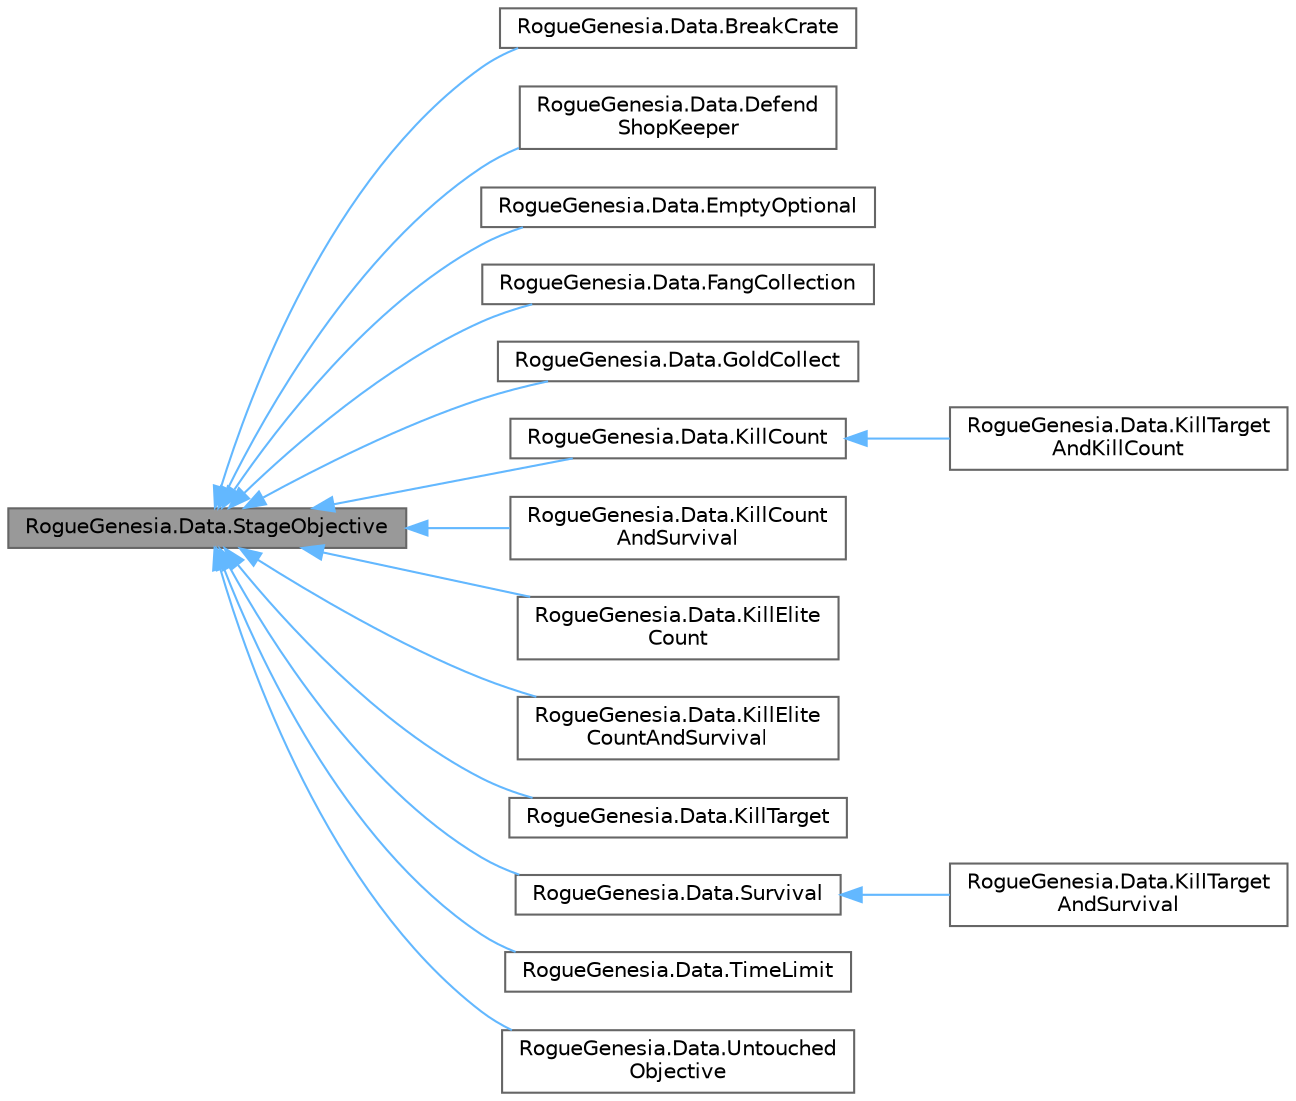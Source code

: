 digraph "RogueGenesia.Data.StageObjective"
{
 // LATEX_PDF_SIZE
  bgcolor="transparent";
  edge [fontname=Helvetica,fontsize=10,labelfontname=Helvetica,labelfontsize=10];
  node [fontname=Helvetica,fontsize=10,shape=box,height=0.2,width=0.4];
  rankdir="LR";
  Node1 [label="RogueGenesia.Data.StageObjective",height=0.2,width=0.4,color="gray40", fillcolor="grey60", style="filled", fontcolor="black",tooltip=" "];
  Node1 -> Node2 [dir="back",color="steelblue1",style="solid"];
  Node2 [label="RogueGenesia.Data.BreakCrate",height=0.2,width=0.4,color="gray40", fillcolor="white", style="filled",URL="$class_rogue_genesia_1_1_data_1_1_break_crate.html",tooltip=" "];
  Node1 -> Node3 [dir="back",color="steelblue1",style="solid"];
  Node3 [label="RogueGenesia.Data.Defend\lShopKeeper",height=0.2,width=0.4,color="gray40", fillcolor="white", style="filled",URL="$class_rogue_genesia_1_1_data_1_1_defend_shop_keeper.html",tooltip=" "];
  Node1 -> Node4 [dir="back",color="steelblue1",style="solid"];
  Node4 [label="RogueGenesia.Data.EmptyOptional",height=0.2,width=0.4,color="gray40", fillcolor="white", style="filled",URL="$class_rogue_genesia_1_1_data_1_1_empty_optional.html",tooltip=" "];
  Node1 -> Node5 [dir="back",color="steelblue1",style="solid"];
  Node5 [label="RogueGenesia.Data.FangCollection",height=0.2,width=0.4,color="gray40", fillcolor="white", style="filled",URL="$class_rogue_genesia_1_1_data_1_1_fang_collection.html",tooltip=" "];
  Node1 -> Node6 [dir="back",color="steelblue1",style="solid"];
  Node6 [label="RogueGenesia.Data.GoldCollect",height=0.2,width=0.4,color="gray40", fillcolor="white", style="filled",URL="$class_rogue_genesia_1_1_data_1_1_gold_collect.html",tooltip=" "];
  Node1 -> Node7 [dir="back",color="steelblue1",style="solid"];
  Node7 [label="RogueGenesia.Data.KillCount",height=0.2,width=0.4,color="gray40", fillcolor="white", style="filled",URL="$class_rogue_genesia_1_1_data_1_1_kill_count.html",tooltip=" "];
  Node7 -> Node8 [dir="back",color="steelblue1",style="solid"];
  Node8 [label="RogueGenesia.Data.KillTarget\lAndKillCount",height=0.2,width=0.4,color="gray40", fillcolor="white", style="filled",URL="$class_rogue_genesia_1_1_data_1_1_kill_target_and_kill_count.html",tooltip=" "];
  Node1 -> Node9 [dir="back",color="steelblue1",style="solid"];
  Node9 [label="RogueGenesia.Data.KillCount\lAndSurvival",height=0.2,width=0.4,color="gray40", fillcolor="white", style="filled",URL="$class_rogue_genesia_1_1_data_1_1_kill_count_and_survival.html",tooltip=" "];
  Node1 -> Node10 [dir="back",color="steelblue1",style="solid"];
  Node10 [label="RogueGenesia.Data.KillElite\lCount",height=0.2,width=0.4,color="gray40", fillcolor="white", style="filled",URL="$class_rogue_genesia_1_1_data_1_1_kill_elite_count.html",tooltip=" "];
  Node1 -> Node11 [dir="back",color="steelblue1",style="solid"];
  Node11 [label="RogueGenesia.Data.KillElite\lCountAndSurvival",height=0.2,width=0.4,color="gray40", fillcolor="white", style="filled",URL="$class_rogue_genesia_1_1_data_1_1_kill_elite_count_and_survival.html",tooltip=" "];
  Node1 -> Node12 [dir="back",color="steelblue1",style="solid"];
  Node12 [label="RogueGenesia.Data.KillTarget",height=0.2,width=0.4,color="gray40", fillcolor="white", style="filled",URL="$class_rogue_genesia_1_1_data_1_1_kill_target.html",tooltip=" "];
  Node1 -> Node13 [dir="back",color="steelblue1",style="solid"];
  Node13 [label="RogueGenesia.Data.Survival",height=0.2,width=0.4,color="gray40", fillcolor="white", style="filled",URL="$class_rogue_genesia_1_1_data_1_1_survival.html",tooltip=" "];
  Node13 -> Node14 [dir="back",color="steelblue1",style="solid"];
  Node14 [label="RogueGenesia.Data.KillTarget\lAndSurvival",height=0.2,width=0.4,color="gray40", fillcolor="white", style="filled",URL="$class_rogue_genesia_1_1_data_1_1_kill_target_and_survival.html",tooltip=" "];
  Node1 -> Node15 [dir="back",color="steelblue1",style="solid"];
  Node15 [label="RogueGenesia.Data.TimeLimit",height=0.2,width=0.4,color="gray40", fillcolor="white", style="filled",URL="$class_rogue_genesia_1_1_data_1_1_time_limit.html",tooltip=" "];
  Node1 -> Node16 [dir="back",color="steelblue1",style="solid"];
  Node16 [label="RogueGenesia.Data.Untouched\lObjective",height=0.2,width=0.4,color="gray40", fillcolor="white", style="filled",URL="$class_rogue_genesia_1_1_data_1_1_untouched_objective.html",tooltip=" "];
}
